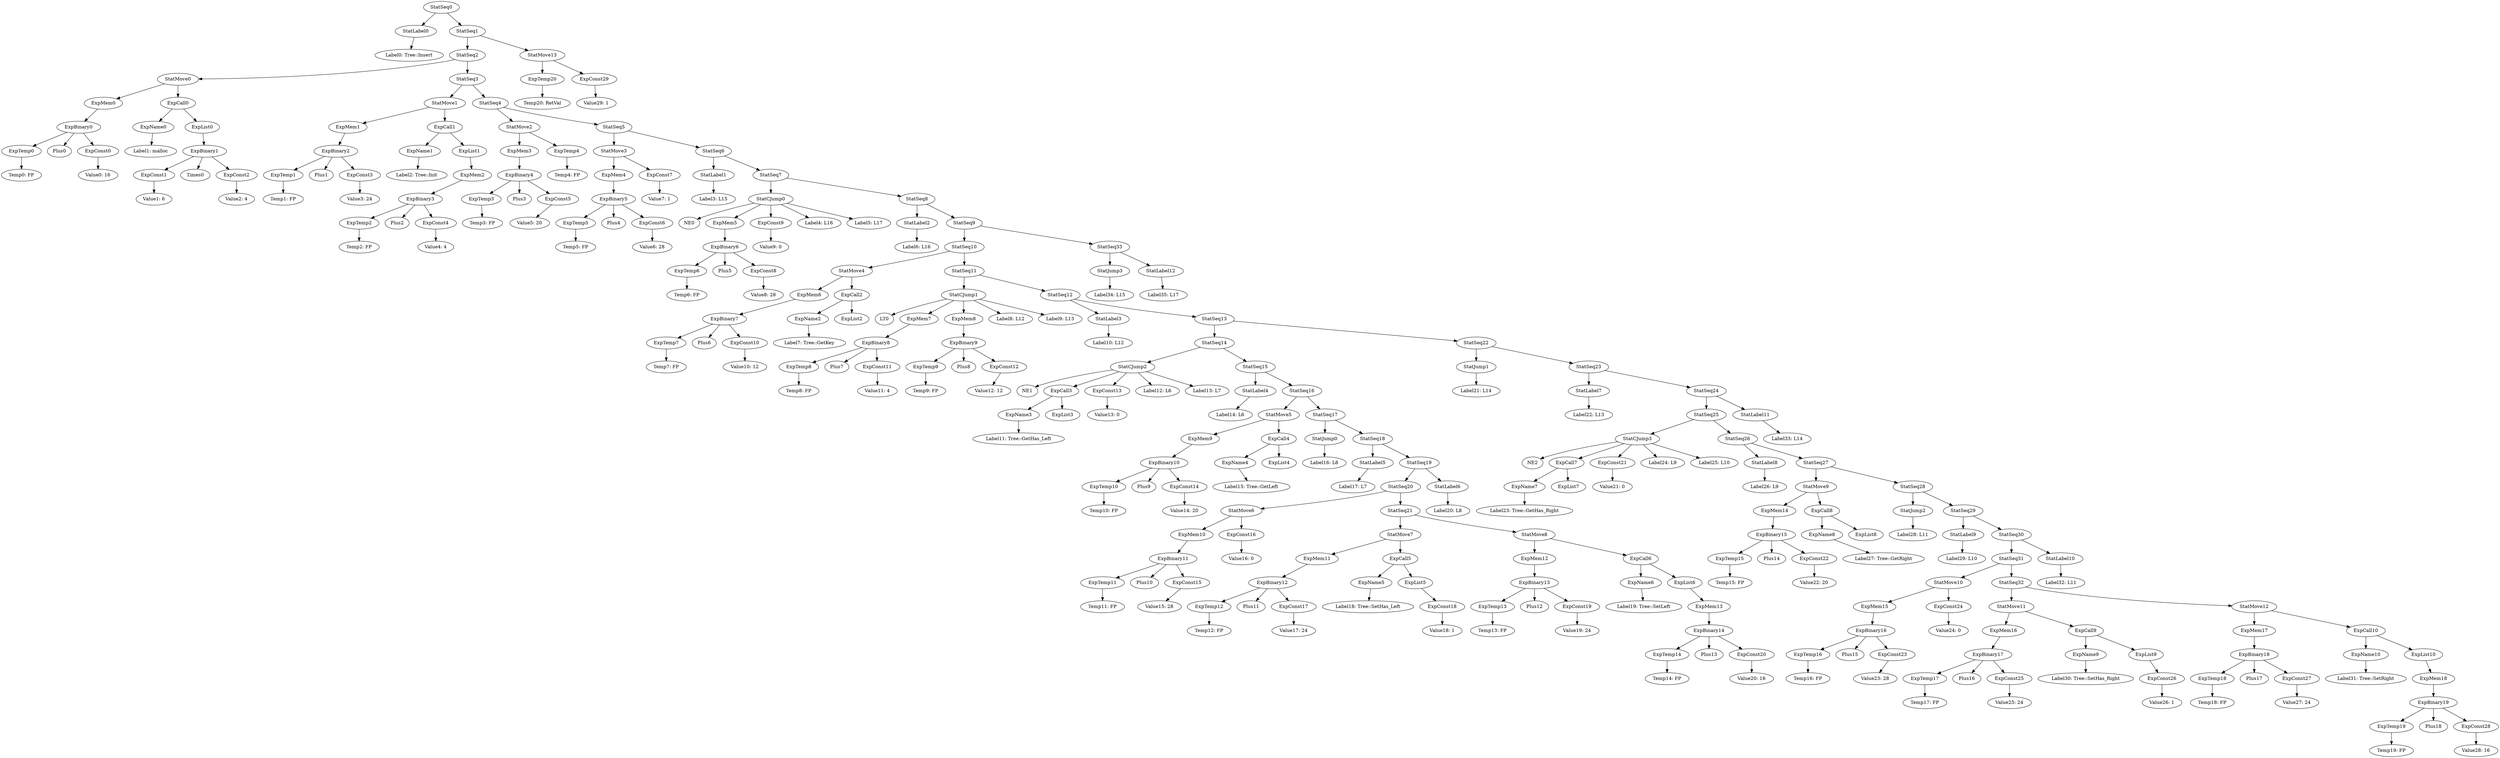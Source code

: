 digraph {
	ordering = out;
	ExpConst29 -> "Value29: 1";
	StatSeq9 -> StatSeq10;
	StatSeq9 -> StatSeq33;
	StatSeq24 -> StatSeq25;
	StatSeq24 -> StatLabel11;
	ExpList10 -> ExpMem18;
	ExpMem18 -> ExpBinary19;
	ExpBinary19 -> ExpTemp19;
	ExpBinary19 -> Plus18;
	ExpBinary19 -> ExpConst28;
	ExpCall10 -> ExpName10;
	ExpCall10 -> ExpList10;
	ExpMem17 -> ExpBinary18;
	ExpBinary18 -> ExpTemp18;
	ExpBinary18 -> Plus17;
	ExpBinary18 -> ExpConst27;
	ExpTemp18 -> "Temp18: FP";
	StatSeq32 -> StatMove11;
	StatSeq32 -> StatMove12;
	ExpName9 -> "Label30: Tree::SetHas_Right";
	ExpName10 -> "Label31: Tree::SetRight";
	StatMove10 -> ExpMem15;
	StatMove10 -> ExpConst24;
	ExpConst28 -> "Value28: 16";
	ExpBinary16 -> ExpTemp16;
	ExpBinary16 -> Plus15;
	ExpBinary16 -> ExpConst23;
	StatSeq29 -> StatLabel9;
	StatSeq29 -> StatSeq30;
	StatLabel9 -> "Label29: L10";
	StatSeq28 -> StatJump2;
	StatSeq28 -> StatSeq29;
	StatLabel10 -> "Label32: L11";
	StatJump2 -> "Label28: L11";
	StatSeq27 -> StatMove9;
	StatSeq27 -> StatSeq28;
	StatMove9 -> ExpMem14;
	StatMove9 -> ExpCall8;
	ExpMem14 -> ExpBinary15;
	ExpConst22 -> "Value22: 20";
	ExpTemp15 -> "Temp15: FP";
	StatLabel8 -> "Label26: L9";
	StatSeq25 -> StatCJump3;
	StatSeq25 -> StatSeq26;
	ExpCall9 -> ExpName9;
	ExpCall9 -> ExpList9;
	ExpConst21 -> "Value21: 0";
	ExpCall7 -> ExpName7;
	ExpCall7 -> ExpList7;
	StatCJump3 -> NE2;
	StatCJump3 -> ExpCall7;
	StatCJump3 -> ExpConst21;
	StatCJump3 -> "Label24: L9";
	StatCJump3 -> "Label25: L10";
	StatSeq22 -> StatJump1;
	StatSeq22 -> StatSeq23;
	StatSeq19 -> StatSeq20;
	StatSeq19 -> StatLabel6;
	ExpMem13 -> ExpBinary14;
	ExpConst20 -> "Value20: 16";
	ExpName6 -> "Label19: Tree::SetLeft";
	StatLabel7 -> "Label22: L13";
	StatMove8 -> ExpMem12;
	StatMove8 -> ExpCall6;
	ExpMem12 -> ExpBinary13;
	StatMove12 -> ExpMem17;
	StatMove12 -> ExpCall10;
	ExpTemp14 -> "Temp14: FP";
	ExpConst19 -> "Value19: 24";
	ExpTemp13 -> "Temp13: FP";
	StatSeq21 -> StatMove7;
	StatSeq21 -> StatMove8;
	ExpList5 -> ExpConst18;
	ExpCall5 -> ExpName5;
	ExpCall5 -> ExpList5;
	StatMove7 -> ExpMem11;
	StatMove7 -> ExpCall5;
	StatMove11 -> ExpMem16;
	StatMove11 -> ExpCall9;
	ExpMem11 -> ExpBinary12;
	ExpConst17 -> "Value17: 24";
	ExpConst18 -> "Value18: 1";
	ExpName5 -> "Label18: Tree::SetHas_Left";
	ExpBinary12 -> ExpTemp12;
	ExpBinary12 -> Plus11;
	ExpBinary12 -> ExpConst17;
	ExpConst23 -> "Value23: 28";
	StatLabel6 -> "Label20: L8";
	ExpTemp12 -> "Temp12: FP";
	ExpConst16 -> "Value16: 0";
	ExpTemp6 -> "Temp6: FP";
	StatSeq26 -> StatLabel8;
	StatSeq26 -> StatSeq27;
	StatMove6 -> ExpMem10;
	StatMove6 -> ExpConst16;
	ExpConst24 -> "Value24: 0";
	StatMove3 -> ExpMem4;
	StatMove3 -> ExpConst7;
	ExpBinary5 -> ExpTemp5;
	ExpBinary5 -> Plus4;
	ExpBinary5 -> ExpConst6;
	StatSeq20 -> StatMove6;
	StatSeq20 -> StatSeq21;
	StatSeq11 -> StatCJump1;
	StatSeq11 -> StatSeq12;
	ExpBinary13 -> ExpTemp13;
	ExpBinary13 -> Plus12;
	ExpBinary13 -> ExpConst19;
	StatMove2 -> ExpMem3;
	StatMove2 -> ExpTemp4;
	ExpMem3 -> ExpBinary4;
	ExpList9 -> ExpConst26;
	ExpConst0 -> "Value0: 16";
	StatSeq6 -> StatLabel1;
	StatSeq6 -> StatSeq7;
	ExpTemp3 -> "Temp3: FP";
	StatSeq8 -> StatLabel2;
	StatSeq8 -> StatSeq9;
	StatSeq3 -> StatMove1;
	StatSeq3 -> StatSeq4;
	StatSeq15 -> StatLabel4;
	StatSeq15 -> StatSeq16;
	ExpCall8 -> ExpName8;
	ExpCall8 -> ExpList8;
	ExpConst15 -> "Value15: 28";
	ExpConst4 -> "Value4: 4";
	ExpMem7 -> ExpBinary8;
	StatLabel3 -> "Label10: L12";
	ExpBinary3 -> ExpTemp2;
	ExpBinary3 -> Plus2;
	ExpBinary3 -> ExpConst4;
	ExpConst26 -> "Value26: 1";
	ExpConst2 -> "Value2: 4";
	ExpList6 -> ExpMem13;
	ExpConst1 -> "Value1: 6";
	StatCJump0 -> NE0;
	StatCJump0 -> ExpMem5;
	StatCJump0 -> ExpConst9;
	StatCJump0 -> "Label4: L16";
	StatCJump0 -> "Label5: L17";
	ExpList0 -> ExpBinary1;
	ExpBinary14 -> ExpTemp14;
	ExpBinary14 -> Plus13;
	ExpBinary14 -> ExpConst20;
	StatSeq5 -> StatMove3;
	StatSeq5 -> StatSeq6;
	StatSeq23 -> StatLabel7;
	StatSeq23 -> StatSeq24;
	StatLabel4 -> "Label14: L6";
	StatMove1 -> ExpMem1;
	StatMove1 -> ExpCall1;
	ExpName1 -> "Label2: Tree::Init";
	StatMove13 -> ExpTemp20;
	StatMove13 -> ExpConst29;
	StatSeq10 -> StatMove4;
	StatSeq10 -> StatSeq11;
	StatSeq14 -> StatCJump2;
	StatSeq14 -> StatSeq15;
	ExpTemp20 -> "Temp20: RetVal";
	ExpConst8 -> "Value8: 28";
	ExpName0 -> "Label1: malloc";
	StatLabel1 -> "Label3: L15";
	StatJump1 -> "Label21: L14";
	StatSeq4 -> StatMove2;
	StatSeq4 -> StatSeq5;
	StatSeq1 -> StatSeq2;
	StatSeq1 -> StatMove13;
	ExpMem2 -> ExpBinary3;
	ExpCall0 -> ExpName0;
	ExpCall0 -> ExpList0;
	ExpBinary2 -> ExpTemp1;
	ExpBinary2 -> Plus1;
	ExpBinary2 -> ExpConst3;
	StatSeq30 -> StatSeq31;
	StatSeq30 -> StatLabel10;
	ExpTemp19 -> "Temp19: FP";
	ExpName8 -> "Label27: Tree::GetRight";
	StatSeq17 -> StatJump0;
	StatSeq17 -> StatSeq18;
	StatLabel0 -> "Label0: Tree::Insert";
	ExpMem5 -> ExpBinary6;
	ExpMem16 -> ExpBinary17;
	ExpBinary6 -> ExpTemp6;
	ExpBinary6 -> Plus5;
	ExpBinary6 -> ExpConst8;
	ExpMem0 -> ExpBinary0;
	ExpMem1 -> ExpBinary2;
	ExpConst6 -> "Value6: 28";
	ExpTemp17 -> "Temp17: FP";
	StatSeq13 -> StatSeq14;
	StatSeq13 -> StatSeq22;
	ExpMem9 -> ExpBinary10;
	ExpTemp0 -> "Temp0: FP";
	ExpTemp7 -> "Temp7: FP";
	StatMove0 -> ExpMem0;
	StatMove0 -> ExpCall0;
	StatSeq33 -> StatJump3;
	StatSeq33 -> StatLabel12;
	ExpBinary11 -> ExpTemp11;
	ExpBinary11 -> Plus10;
	ExpBinary11 -> ExpConst15;
	ExpMem4 -> ExpBinary5;
	ExpName4 -> "Label15: Tree::GetLeft";
	ExpBinary0 -> ExpTemp0;
	ExpBinary0 -> Plus0;
	ExpBinary0 -> ExpConst0;
	ExpConst7 -> "Value7: 1";
	ExpConst3 -> "Value3: 24";
	ExpCall1 -> ExpName1;
	ExpCall1 -> ExpList1;
	ExpName7 -> "Label23: Tree::GetHas_Right";
	StatJump0 -> "Label16: L8";
	StatSeq2 -> StatMove0;
	StatSeq2 -> StatSeq3;
	ExpBinary17 -> ExpTemp17;
	ExpBinary17 -> Plus16;
	ExpBinary17 -> ExpConst25;
	ExpTemp5 -> "Temp5: FP";
	ExpTemp4 -> "Temp4: FP";
	StatLabel5 -> "Label17: L7";
	ExpConst5 -> "Value5: 20";
	StatSeq0 -> StatLabel0;
	StatSeq0 -> StatSeq1;
	StatSeq31 -> StatMove10;
	StatSeq31 -> StatSeq32;
	ExpTemp11 -> "Temp11: FP";
	ExpBinary4 -> ExpTemp3;
	ExpBinary4 -> Plus3;
	ExpBinary4 -> ExpConst5;
	ExpList1 -> ExpMem2;
	ExpTemp1 -> "Temp1: FP";
	StatLabel11 -> "Label33: L14";
	ExpTemp2 -> "Temp2: FP";
	ExpName2 -> "Label7: Tree::GetKey";
	ExpMem15 -> ExpBinary16;
	ExpTemp8 -> "Temp8: FP";
	ExpConst12 -> "Value12: 12";
	ExpBinary1 -> ExpConst1;
	ExpBinary1 -> Times0;
	ExpBinary1 -> ExpConst2;
	ExpConst10 -> "Value10: 12";
	ExpConst9 -> "Value9: 0";
	StatMove5 -> ExpMem9;
	StatMove5 -> ExpCall4;
	StatLabel2 -> "Label6: L16";
	StatMove4 -> ExpMem6;
	StatMove4 -> ExpCall2;
	ExpMem6 -> ExpBinary7;
	ExpTemp16 -> "Temp16: FP";
	StatCJump2 -> NE1;
	StatCJump2 -> ExpCall3;
	StatCJump2 -> ExpConst13;
	StatCJump2 -> "Label12: L6";
	StatCJump2 -> "Label13: L7";
	ExpBinary15 -> ExpTemp15;
	ExpBinary15 -> Plus14;
	ExpBinary15 -> ExpConst22;
	ExpCall2 -> ExpName2;
	ExpCall2 -> ExpList2;
	ExpConst25 -> "Value25: 24";
	ExpCall3 -> ExpName3;
	ExpCall3 -> ExpList3;
	StatCJump1 -> LT0;
	StatCJump1 -> ExpMem7;
	StatCJump1 -> ExpMem8;
	StatCJump1 -> "Label8: L12";
	StatCJump1 -> "Label9: L13";
	ExpBinary8 -> ExpTemp8;
	ExpBinary8 -> Plus7;
	ExpBinary8 -> ExpConst11;
	StatLabel12 -> "Label35: L17";
	ExpConst11 -> "Value11: 4";
	StatJump3 -> "Label34: L15";
	ExpCall4 -> ExpName4;
	ExpCall4 -> ExpList4;
	ExpTemp9 -> "Temp9: FP";
	ExpBinary7 -> ExpTemp7;
	ExpBinary7 -> Plus6;
	ExpBinary7 -> ExpConst10;
	ExpBinary9 -> ExpTemp9;
	ExpBinary9 -> Plus8;
	ExpBinary9 -> ExpConst12;
	ExpMem8 -> ExpBinary9;
	StatSeq12 -> StatLabel3;
	StatSeq12 -> StatSeq13;
	ExpName3 -> "Label11: Tree::GetHas_Left";
	ExpConst13 -> "Value13: 0";
	ExpBinary10 -> ExpTemp10;
	ExpBinary10 -> Plus9;
	ExpBinary10 -> ExpConst14;
	ExpConst14 -> "Value14: 20";
	ExpConst27 -> "Value27: 24";
	StatSeq7 -> StatCJump0;
	StatSeq7 -> StatSeq8;
	StatSeq16 -> StatMove5;
	StatSeq16 -> StatSeq17;
	StatSeq18 -> StatLabel5;
	StatSeq18 -> StatSeq19;
	ExpCall6 -> ExpName6;
	ExpCall6 -> ExpList6;
	ExpTemp10 -> "Temp10: FP";
	ExpMem10 -> ExpBinary11;
}

